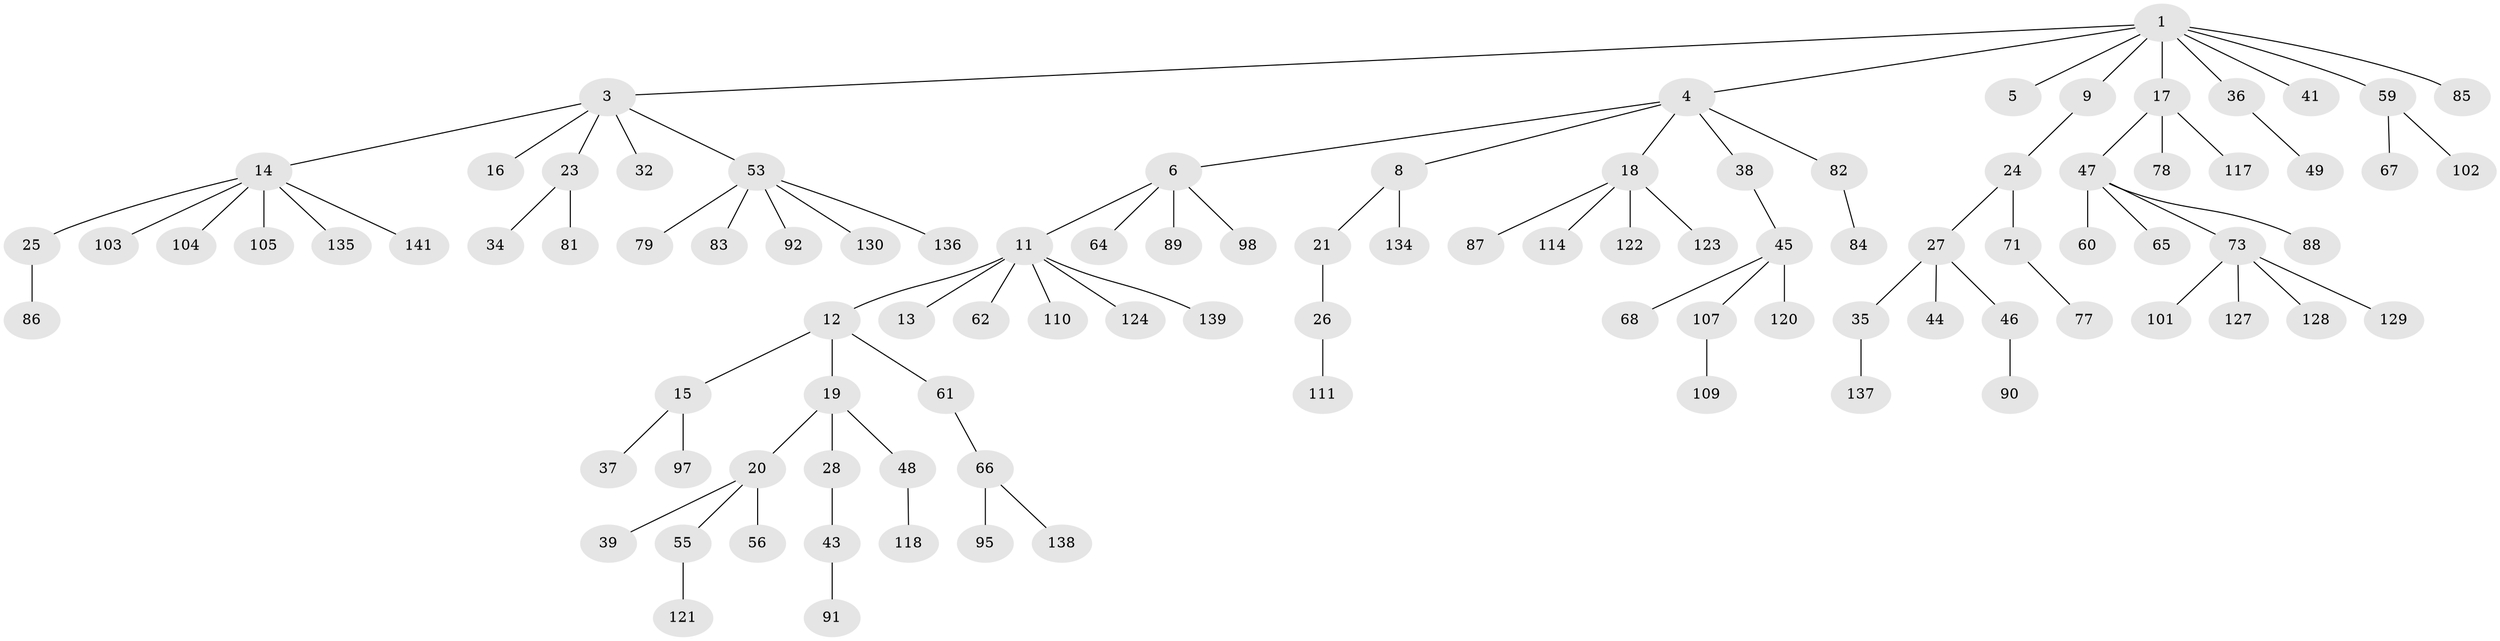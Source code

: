 // original degree distribution, {4: 0.1103448275862069, 7: 0.006896551724137931, 1: 0.503448275862069, 5: 0.04827586206896552, 3: 0.0896551724137931, 2: 0.2413793103448276}
// Generated by graph-tools (version 1.1) at 2025/42/03/06/25 10:42:06]
// undirected, 99 vertices, 98 edges
graph export_dot {
graph [start="1"]
  node [color=gray90,style=filled];
  1 [super="+2"];
  3 [super="+10"];
  4 [super="+7"];
  5;
  6 [super="+29"];
  8 [super="+33"];
  9 [super="+126"];
  11 [super="+40"];
  12 [super="+142"];
  13 [super="+112"];
  14 [super="+54"];
  15 [super="+145"];
  16 [super="+30"];
  17 [super="+69"];
  18 [super="+57"];
  19;
  20 [super="+22"];
  21;
  23 [super="+75"];
  24 [super="+31"];
  25 [super="+113"];
  26 [super="+100"];
  27 [super="+80"];
  28;
  32;
  34;
  35 [super="+76"];
  36 [super="+63"];
  37 [super="+42"];
  38;
  39;
  41 [super="+51"];
  43 [super="+50"];
  44 [super="+144"];
  45 [super="+72"];
  46;
  47 [super="+52"];
  48;
  49 [super="+106"];
  53 [super="+58"];
  55 [super="+93"];
  56;
  59 [super="+94"];
  60 [super="+108"];
  61 [super="+140"];
  62;
  64;
  65 [super="+70"];
  66 [super="+131"];
  67;
  68 [super="+143"];
  71 [super="+74"];
  73 [super="+116"];
  77;
  78;
  79;
  81;
  82 [super="+96"];
  83;
  84;
  85;
  86;
  87;
  88 [super="+99"];
  89;
  90;
  91 [super="+119"];
  92;
  95;
  97;
  98 [super="+125"];
  101;
  102;
  103;
  104 [super="+132"];
  105;
  107;
  109;
  110;
  111;
  114 [super="+115"];
  117;
  118;
  120;
  121;
  122;
  123;
  124;
  127;
  128 [super="+133"];
  129;
  130;
  134;
  135;
  136;
  137;
  138;
  139;
  141;
  1 -- 3;
  1 -- 4;
  1 -- 36;
  1 -- 17;
  1 -- 5;
  1 -- 85;
  1 -- 9;
  1 -- 59;
  1 -- 41;
  3 -- 16;
  3 -- 53;
  3 -- 32;
  3 -- 14;
  3 -- 23;
  4 -- 6;
  4 -- 82;
  4 -- 8;
  4 -- 18;
  4 -- 38;
  6 -- 11;
  6 -- 64;
  6 -- 98;
  6 -- 89;
  8 -- 21;
  8 -- 134;
  9 -- 24;
  11 -- 12;
  11 -- 13;
  11 -- 124;
  11 -- 62;
  11 -- 139;
  11 -- 110;
  12 -- 15;
  12 -- 19;
  12 -- 61;
  14 -- 25;
  14 -- 135;
  14 -- 141;
  14 -- 104;
  14 -- 105;
  14 -- 103;
  15 -- 37;
  15 -- 97;
  17 -- 47;
  17 -- 117;
  17 -- 78;
  18 -- 114;
  18 -- 87;
  18 -- 122;
  18 -- 123;
  19 -- 20;
  19 -- 28;
  19 -- 48;
  20 -- 39;
  20 -- 56;
  20 -- 55;
  21 -- 26;
  23 -- 34;
  23 -- 81;
  24 -- 27;
  24 -- 71;
  25 -- 86;
  26 -- 111;
  27 -- 35;
  27 -- 44;
  27 -- 46;
  28 -- 43;
  35 -- 137;
  36 -- 49;
  38 -- 45;
  43 -- 91;
  45 -- 68;
  45 -- 107;
  45 -- 120;
  46 -- 90;
  47 -- 65;
  47 -- 88;
  47 -- 73;
  47 -- 60;
  48 -- 118;
  53 -- 79;
  53 -- 83;
  53 -- 130;
  53 -- 136;
  53 -- 92;
  55 -- 121;
  59 -- 67;
  59 -- 102;
  61 -- 66;
  66 -- 95;
  66 -- 138;
  71 -- 77;
  73 -- 101;
  73 -- 127;
  73 -- 128;
  73 -- 129;
  82 -- 84;
  107 -- 109;
}
